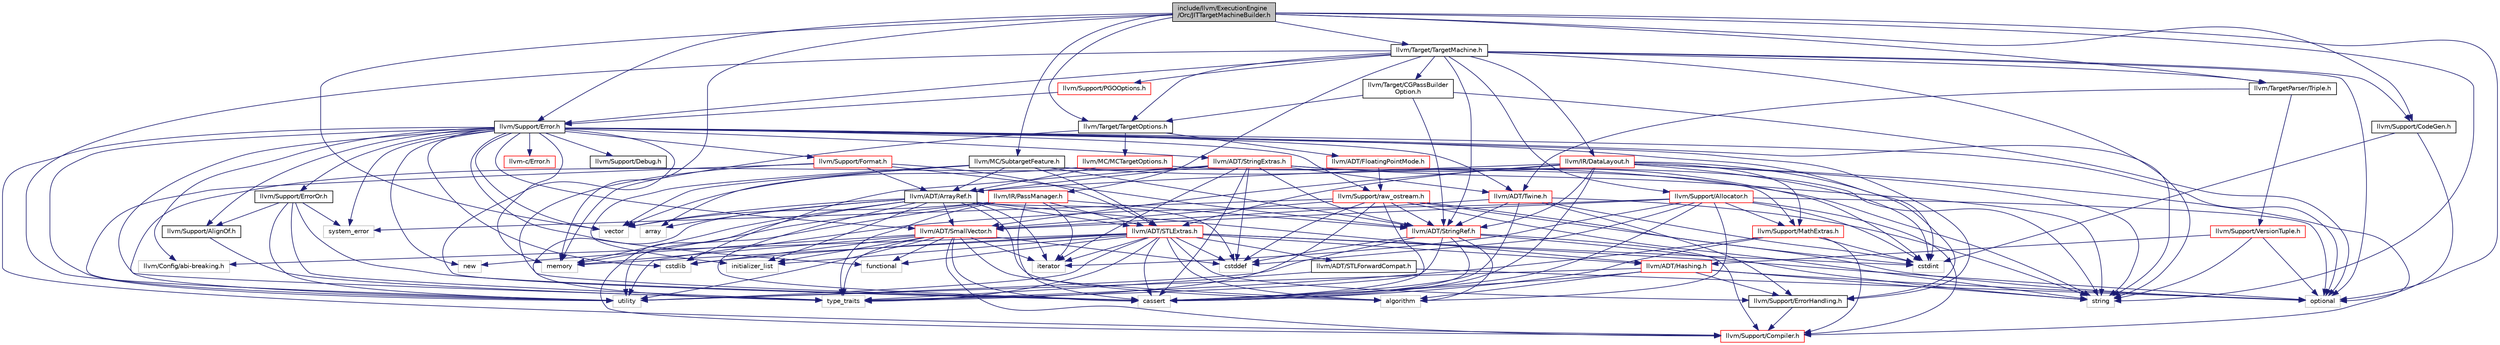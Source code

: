 digraph "include/llvm/ExecutionEngine/Orc/JITTargetMachineBuilder.h"
{
 // LATEX_PDF_SIZE
  bgcolor="transparent";
  edge [fontname="Helvetica",fontsize="10",labelfontname="Helvetica",labelfontsize="10"];
  node [fontname="Helvetica",fontsize="10",shape=record];
  Node1 [label="include/llvm/ExecutionEngine\l/Orc/JITTargetMachineBuilder.h",height=0.2,width=0.4,color="black", fillcolor="grey75", style="filled", fontcolor="black",tooltip=" "];
  Node1 -> Node2 [color="midnightblue",fontsize="10",style="solid",fontname="Helvetica"];
  Node2 [label="llvm/MC/SubtargetFeature.h",height=0.2,width=0.4,color="black",URL="$SubtargetFeature_8h.html",tooltip=" "];
  Node2 -> Node3 [color="midnightblue",fontsize="10",style="solid",fontname="Helvetica"];
  Node3 [label="llvm/ADT/ArrayRef.h",height=0.2,width=0.4,color="black",URL="$ArrayRef_8h.html",tooltip=" "];
  Node3 -> Node4 [color="midnightblue",fontsize="10",style="solid",fontname="Helvetica"];
  Node4 [label="llvm/ADT/Hashing.h",height=0.2,width=0.4,color="red",URL="$Hashing_8h.html",tooltip=" "];
  Node4 -> Node10 [color="midnightblue",fontsize="10",style="solid",fontname="Helvetica"];
  Node10 [label="llvm/Support/ErrorHandling.h",height=0.2,width=0.4,color="black",URL="$Support_2ErrorHandling_8h.html",tooltip=" "];
  Node10 -> Node11 [color="midnightblue",fontsize="10",style="solid",fontname="Helvetica"];
  Node11 [label="llvm/Support/Compiler.h",height=0.2,width=0.4,color="red",URL="$Compiler_8h.html",tooltip=" "];
  Node4 -> Node24 [color="midnightblue",fontsize="10",style="solid",fontname="Helvetica"];
  Node24 [label="algorithm",height=0.2,width=0.4,color="grey75",tooltip=" "];
  Node4 -> Node25 [color="midnightblue",fontsize="10",style="solid",fontname="Helvetica"];
  Node25 [label="cassert",height=0.2,width=0.4,color="grey75",tooltip=" "];
  Node4 -> Node26 [color="midnightblue",fontsize="10",style="solid",fontname="Helvetica"];
  Node26 [label="optional",height=0.2,width=0.4,color="grey75",tooltip=" "];
  Node4 -> Node27 [color="midnightblue",fontsize="10",style="solid",fontname="Helvetica"];
  Node27 [label="string",height=0.2,width=0.4,color="grey75",tooltip=" "];
  Node4 -> Node23 [color="midnightblue",fontsize="10",style="solid",fontname="Helvetica"];
  Node23 [label="utility",height=0.2,width=0.4,color="grey75",tooltip=" "];
  Node3 -> Node29 [color="midnightblue",fontsize="10",style="solid",fontname="Helvetica"];
  Node29 [label="llvm/ADT/SmallVector.h",height=0.2,width=0.4,color="red",URL="$SmallVector_8h.html",tooltip=" "];
  Node29 -> Node11 [color="midnightblue",fontsize="10",style="solid",fontname="Helvetica"];
  Node29 -> Node24 [color="midnightblue",fontsize="10",style="solid",fontname="Helvetica"];
  Node29 -> Node25 [color="midnightblue",fontsize="10",style="solid",fontname="Helvetica"];
  Node29 -> Node20 [color="midnightblue",fontsize="10",style="solid",fontname="Helvetica"];
  Node20 [label="cstddef",height=0.2,width=0.4,color="grey75",tooltip=" "];
  Node29 -> Node30 [color="midnightblue",fontsize="10",style="solid",fontname="Helvetica"];
  Node30 [label="cstdlib",height=0.2,width=0.4,color="grey75",tooltip=" "];
  Node29 -> Node31 [color="midnightblue",fontsize="10",style="solid",fontname="Helvetica"];
  Node31 [label="functional",height=0.2,width=0.4,color="grey75",tooltip=" "];
  Node29 -> Node32 [color="midnightblue",fontsize="10",style="solid",fontname="Helvetica"];
  Node32 [label="initializer_list",height=0.2,width=0.4,color="grey75",tooltip=" "];
  Node29 -> Node33 [color="midnightblue",fontsize="10",style="solid",fontname="Helvetica"];
  Node33 [label="iterator",height=0.2,width=0.4,color="grey75",tooltip=" "];
  Node29 -> Node34 [color="midnightblue",fontsize="10",style="solid",fontname="Helvetica"];
  Node34 [label="memory",height=0.2,width=0.4,color="grey75",tooltip=" "];
  Node29 -> Node35 [color="midnightblue",fontsize="10",style="solid",fontname="Helvetica"];
  Node35 [label="new",height=0.2,width=0.4,color="grey75",tooltip=" "];
  Node29 -> Node18 [color="midnightblue",fontsize="10",style="solid",fontname="Helvetica"];
  Node18 [label="type_traits",height=0.2,width=0.4,color="grey75",tooltip=" "];
  Node29 -> Node23 [color="midnightblue",fontsize="10",style="solid",fontname="Helvetica"];
  Node3 -> Node36 [color="midnightblue",fontsize="10",style="solid",fontname="Helvetica"];
  Node36 [label="llvm/ADT/STLExtras.h",height=0.2,width=0.4,color="red",URL="$STLExtras_8h.html",tooltip=" "];
  Node36 -> Node4 [color="midnightblue",fontsize="10",style="solid",fontname="Helvetica"];
  Node36 -> Node37 [color="midnightblue",fontsize="10",style="solid",fontname="Helvetica"];
  Node37 [label="llvm/ADT/STLForwardCompat.h",height=0.2,width=0.4,color="black",URL="$STLForwardCompat_8h.html",tooltip=" "];
  Node37 -> Node26 [color="midnightblue",fontsize="10",style="solid",fontname="Helvetica"];
  Node37 -> Node18 [color="midnightblue",fontsize="10",style="solid",fontname="Helvetica"];
  Node36 -> Node42 [color="midnightblue",fontsize="10",style="solid",fontname="Helvetica"];
  Node42 [label="llvm/Config/abi-breaking.h",height=0.2,width=0.4,color="grey75",tooltip=" "];
  Node36 -> Node10 [color="midnightblue",fontsize="10",style="solid",fontname="Helvetica"];
  Node36 -> Node24 [color="midnightblue",fontsize="10",style="solid",fontname="Helvetica"];
  Node36 -> Node25 [color="midnightblue",fontsize="10",style="solid",fontname="Helvetica"];
  Node36 -> Node20 [color="midnightblue",fontsize="10",style="solid",fontname="Helvetica"];
  Node36 -> Node16 [color="midnightblue",fontsize="10",style="solid",fontname="Helvetica"];
  Node16 [label="cstdint",height=0.2,width=0.4,color="grey75",tooltip=" "];
  Node36 -> Node30 [color="midnightblue",fontsize="10",style="solid",fontname="Helvetica"];
  Node36 -> Node31 [color="midnightblue",fontsize="10",style="solid",fontname="Helvetica"];
  Node36 -> Node32 [color="midnightblue",fontsize="10",style="solid",fontname="Helvetica"];
  Node36 -> Node33 [color="midnightblue",fontsize="10",style="solid",fontname="Helvetica"];
  Node36 -> Node34 [color="midnightblue",fontsize="10",style="solid",fontname="Helvetica"];
  Node36 -> Node26 [color="midnightblue",fontsize="10",style="solid",fontname="Helvetica"];
  Node36 -> Node18 [color="midnightblue",fontsize="10",style="solid",fontname="Helvetica"];
  Node36 -> Node23 [color="midnightblue",fontsize="10",style="solid",fontname="Helvetica"];
  Node3 -> Node11 [color="midnightblue",fontsize="10",style="solid",fontname="Helvetica"];
  Node3 -> Node24 [color="midnightblue",fontsize="10",style="solid",fontname="Helvetica"];
  Node3 -> Node43 [color="midnightblue",fontsize="10",style="solid",fontname="Helvetica"];
  Node43 [label="array",height=0.2,width=0.4,color="grey75",tooltip=" "];
  Node3 -> Node25 [color="midnightblue",fontsize="10",style="solid",fontname="Helvetica"];
  Node3 -> Node20 [color="midnightblue",fontsize="10",style="solid",fontname="Helvetica"];
  Node3 -> Node32 [color="midnightblue",fontsize="10",style="solid",fontname="Helvetica"];
  Node3 -> Node33 [color="midnightblue",fontsize="10",style="solid",fontname="Helvetica"];
  Node3 -> Node34 [color="midnightblue",fontsize="10",style="solid",fontname="Helvetica"];
  Node3 -> Node18 [color="midnightblue",fontsize="10",style="solid",fontname="Helvetica"];
  Node3 -> Node44 [color="midnightblue",fontsize="10",style="solid",fontname="Helvetica"];
  Node44 [label="vector",height=0.2,width=0.4,color="grey75",tooltip=" "];
  Node2 -> Node36 [color="midnightblue",fontsize="10",style="solid",fontname="Helvetica"];
  Node2 -> Node45 [color="midnightblue",fontsize="10",style="solid",fontname="Helvetica"];
  Node45 [label="llvm/ADT/StringRef.h",height=0.2,width=0.4,color="red",URL="$StringRef_8h.html",tooltip=" "];
  Node45 -> Node11 [color="midnightblue",fontsize="10",style="solid",fontname="Helvetica"];
  Node45 -> Node24 [color="midnightblue",fontsize="10",style="solid",fontname="Helvetica"];
  Node45 -> Node25 [color="midnightblue",fontsize="10",style="solid",fontname="Helvetica"];
  Node45 -> Node20 [color="midnightblue",fontsize="10",style="solid",fontname="Helvetica"];
  Node45 -> Node27 [color="midnightblue",fontsize="10",style="solid",fontname="Helvetica"];
  Node45 -> Node18 [color="midnightblue",fontsize="10",style="solid",fontname="Helvetica"];
  Node45 -> Node23 [color="midnightblue",fontsize="10",style="solid",fontname="Helvetica"];
  Node2 -> Node49 [color="midnightblue",fontsize="10",style="solid",fontname="Helvetica"];
  Node49 [label="llvm/Support/MathExtras.h",height=0.2,width=0.4,color="red",URL="$MathExtras_8h.html",tooltip=" "];
  Node49 -> Node11 [color="midnightblue",fontsize="10",style="solid",fontname="Helvetica"];
  Node49 -> Node25 [color="midnightblue",fontsize="10",style="solid",fontname="Helvetica"];
  Node49 -> Node16 [color="midnightblue",fontsize="10",style="solid",fontname="Helvetica"];
  Node49 -> Node18 [color="midnightblue",fontsize="10",style="solid",fontname="Helvetica"];
  Node2 -> Node43 [color="midnightblue",fontsize="10",style="solid",fontname="Helvetica"];
  Node2 -> Node32 [color="midnightblue",fontsize="10",style="solid",fontname="Helvetica"];
  Node2 -> Node27 [color="midnightblue",fontsize="10",style="solid",fontname="Helvetica"];
  Node2 -> Node44 [color="midnightblue",fontsize="10",style="solid",fontname="Helvetica"];
  Node1 -> Node51 [color="midnightblue",fontsize="10",style="solid",fontname="Helvetica"];
  Node51 [label="llvm/Support/CodeGen.h",height=0.2,width=0.4,color="black",URL="$CodeGen_8h.html",tooltip=" "];
  Node51 -> Node16 [color="midnightblue",fontsize="10",style="solid",fontname="Helvetica"];
  Node51 -> Node26 [color="midnightblue",fontsize="10",style="solid",fontname="Helvetica"];
  Node1 -> Node52 [color="midnightblue",fontsize="10",style="solid",fontname="Helvetica"];
  Node52 [label="llvm/Support/Error.h",height=0.2,width=0.4,color="black",URL="$Support_2Error_8h.html",tooltip=" "];
  Node52 -> Node53 [color="midnightblue",fontsize="10",style="solid",fontname="Helvetica"];
  Node53 [label="llvm-c/Error.h",height=0.2,width=0.4,color="red",URL="$c_2Error_8h.html",tooltip=" "];
  Node52 -> Node29 [color="midnightblue",fontsize="10",style="solid",fontname="Helvetica"];
  Node52 -> Node55 [color="midnightblue",fontsize="10",style="solid",fontname="Helvetica"];
  Node55 [label="llvm/ADT/StringExtras.h",height=0.2,width=0.4,color="red",URL="$StringExtras_8h.html",tooltip=" "];
  Node55 -> Node3 [color="midnightblue",fontsize="10",style="solid",fontname="Helvetica"];
  Node55 -> Node45 [color="midnightblue",fontsize="10",style="solid",fontname="Helvetica"];
  Node55 -> Node59 [color="midnightblue",fontsize="10",style="solid",fontname="Helvetica"];
  Node59 [label="llvm/ADT/Twine.h",height=0.2,width=0.4,color="red",URL="$Twine_8h.html",tooltip=" "];
  Node59 -> Node29 [color="midnightblue",fontsize="10",style="solid",fontname="Helvetica"];
  Node59 -> Node45 [color="midnightblue",fontsize="10",style="solid",fontname="Helvetica"];
  Node59 -> Node10 [color="midnightblue",fontsize="10",style="solid",fontname="Helvetica"];
  Node59 -> Node25 [color="midnightblue",fontsize="10",style="solid",fontname="Helvetica"];
  Node59 -> Node16 [color="midnightblue",fontsize="10",style="solid",fontname="Helvetica"];
  Node59 -> Node27 [color="midnightblue",fontsize="10",style="solid",fontname="Helvetica"];
  Node55 -> Node25 [color="midnightblue",fontsize="10",style="solid",fontname="Helvetica"];
  Node55 -> Node20 [color="midnightblue",fontsize="10",style="solid",fontname="Helvetica"];
  Node55 -> Node16 [color="midnightblue",fontsize="10",style="solid",fontname="Helvetica"];
  Node55 -> Node30 [color="midnightblue",fontsize="10",style="solid",fontname="Helvetica"];
  Node55 -> Node33 [color="midnightblue",fontsize="10",style="solid",fontname="Helvetica"];
  Node55 -> Node27 [color="midnightblue",fontsize="10",style="solid",fontname="Helvetica"];
  Node55 -> Node23 [color="midnightblue",fontsize="10",style="solid",fontname="Helvetica"];
  Node52 -> Node59 [color="midnightblue",fontsize="10",style="solid",fontname="Helvetica"];
  Node52 -> Node42 [color="midnightblue",fontsize="10",style="solid",fontname="Helvetica"];
  Node52 -> Node60 [color="midnightblue",fontsize="10",style="solid",fontname="Helvetica"];
  Node60 [label="llvm/Support/AlignOf.h",height=0.2,width=0.4,color="black",URL="$AlignOf_8h.html",tooltip=" "];
  Node60 -> Node18 [color="midnightblue",fontsize="10",style="solid",fontname="Helvetica"];
  Node52 -> Node11 [color="midnightblue",fontsize="10",style="solid",fontname="Helvetica"];
  Node52 -> Node61 [color="midnightblue",fontsize="10",style="solid",fontname="Helvetica"];
  Node61 [label="llvm/Support/Debug.h",height=0.2,width=0.4,color="black",URL="$Debug_8h.html",tooltip=" "];
  Node52 -> Node10 [color="midnightblue",fontsize="10",style="solid",fontname="Helvetica"];
  Node52 -> Node62 [color="midnightblue",fontsize="10",style="solid",fontname="Helvetica"];
  Node62 [label="llvm/Support/ErrorOr.h",height=0.2,width=0.4,color="black",URL="$ErrorOr_8h.html",tooltip=" "];
  Node62 -> Node60 [color="midnightblue",fontsize="10",style="solid",fontname="Helvetica"];
  Node62 -> Node25 [color="midnightblue",fontsize="10",style="solid",fontname="Helvetica"];
  Node62 -> Node63 [color="midnightblue",fontsize="10",style="solid",fontname="Helvetica"];
  Node63 [label="system_error",height=0.2,width=0.4,color="grey75",tooltip=" "];
  Node62 -> Node18 [color="midnightblue",fontsize="10",style="solid",fontname="Helvetica"];
  Node62 -> Node23 [color="midnightblue",fontsize="10",style="solid",fontname="Helvetica"];
  Node52 -> Node64 [color="midnightblue",fontsize="10",style="solid",fontname="Helvetica"];
  Node64 [label="llvm/Support/Format.h",height=0.2,width=0.4,color="red",URL="$Format_8h.html",tooltip=" "];
  Node64 -> Node3 [color="midnightblue",fontsize="10",style="solid",fontname="Helvetica"];
  Node64 -> Node36 [color="midnightblue",fontsize="10",style="solid",fontname="Helvetica"];
  Node64 -> Node45 [color="midnightblue",fontsize="10",style="solid",fontname="Helvetica"];
  Node64 -> Node25 [color="midnightblue",fontsize="10",style="solid",fontname="Helvetica"];
  Node64 -> Node23 [color="midnightblue",fontsize="10",style="solid",fontname="Helvetica"];
  Node52 -> Node66 [color="midnightblue",fontsize="10",style="solid",fontname="Helvetica"];
  Node66 [label="llvm/Support/raw_ostream.h",height=0.2,width=0.4,color="red",URL="$raw__ostream_8h.html",tooltip=" "];
  Node66 -> Node29 [color="midnightblue",fontsize="10",style="solid",fontname="Helvetica"];
  Node66 -> Node45 [color="midnightblue",fontsize="10",style="solid",fontname="Helvetica"];
  Node66 -> Node25 [color="midnightblue",fontsize="10",style="solid",fontname="Helvetica"];
  Node66 -> Node20 [color="midnightblue",fontsize="10",style="solid",fontname="Helvetica"];
  Node66 -> Node16 [color="midnightblue",fontsize="10",style="solid",fontname="Helvetica"];
  Node66 -> Node26 [color="midnightblue",fontsize="10",style="solid",fontname="Helvetica"];
  Node66 -> Node27 [color="midnightblue",fontsize="10",style="solid",fontname="Helvetica"];
  Node66 -> Node63 [color="midnightblue",fontsize="10",style="solid",fontname="Helvetica"];
  Node66 -> Node18 [color="midnightblue",fontsize="10",style="solid",fontname="Helvetica"];
  Node52 -> Node25 [color="midnightblue",fontsize="10",style="solid",fontname="Helvetica"];
  Node52 -> Node16 [color="midnightblue",fontsize="10",style="solid",fontname="Helvetica"];
  Node52 -> Node30 [color="midnightblue",fontsize="10",style="solid",fontname="Helvetica"];
  Node52 -> Node31 [color="midnightblue",fontsize="10",style="solid",fontname="Helvetica"];
  Node52 -> Node34 [color="midnightblue",fontsize="10",style="solid",fontname="Helvetica"];
  Node52 -> Node35 [color="midnightblue",fontsize="10",style="solid",fontname="Helvetica"];
  Node52 -> Node26 [color="midnightblue",fontsize="10",style="solid",fontname="Helvetica"];
  Node52 -> Node27 [color="midnightblue",fontsize="10",style="solid",fontname="Helvetica"];
  Node52 -> Node63 [color="midnightblue",fontsize="10",style="solid",fontname="Helvetica"];
  Node52 -> Node18 [color="midnightblue",fontsize="10",style="solid",fontname="Helvetica"];
  Node52 -> Node23 [color="midnightblue",fontsize="10",style="solid",fontname="Helvetica"];
  Node52 -> Node44 [color="midnightblue",fontsize="10",style="solid",fontname="Helvetica"];
  Node1 -> Node67 [color="midnightblue",fontsize="10",style="solid",fontname="Helvetica"];
  Node67 [label="llvm/Target/TargetMachine.h",height=0.2,width=0.4,color="black",URL="$Target_2TargetMachine_8h.html",tooltip=" "];
  Node67 -> Node45 [color="midnightblue",fontsize="10",style="solid",fontname="Helvetica"];
  Node67 -> Node68 [color="midnightblue",fontsize="10",style="solid",fontname="Helvetica"];
  Node68 [label="llvm/IR/DataLayout.h",height=0.2,width=0.4,color="red",URL="$DataLayout_8h.html",tooltip=" "];
  Node68 -> Node3 [color="midnightblue",fontsize="10",style="solid",fontname="Helvetica"];
  Node68 -> Node36 [color="midnightblue",fontsize="10",style="solid",fontname="Helvetica"];
  Node68 -> Node29 [color="midnightblue",fontsize="10",style="solid",fontname="Helvetica"];
  Node68 -> Node45 [color="midnightblue",fontsize="10",style="solid",fontname="Helvetica"];
  Node68 -> Node11 [color="midnightblue",fontsize="10",style="solid",fontname="Helvetica"];
  Node68 -> Node10 [color="midnightblue",fontsize="10",style="solid",fontname="Helvetica"];
  Node68 -> Node49 [color="midnightblue",fontsize="10",style="solid",fontname="Helvetica"];
  Node68 -> Node25 [color="midnightblue",fontsize="10",style="solid",fontname="Helvetica"];
  Node68 -> Node16 [color="midnightblue",fontsize="10",style="solid",fontname="Helvetica"];
  Node68 -> Node27 [color="midnightblue",fontsize="10",style="solid",fontname="Helvetica"];
  Node67 -> Node77 [color="midnightblue",fontsize="10",style="solid",fontname="Helvetica"];
  Node77 [label="llvm/IR/PassManager.h",height=0.2,width=0.4,color="red",URL="$PassManager_8h.html",tooltip=" "];
  Node77 -> Node36 [color="midnightblue",fontsize="10",style="solid",fontname="Helvetica"];
  Node77 -> Node45 [color="midnightblue",fontsize="10",style="solid",fontname="Helvetica"];
  Node77 -> Node25 [color="midnightblue",fontsize="10",style="solid",fontname="Helvetica"];
  Node77 -> Node33 [color="midnightblue",fontsize="10",style="solid",fontname="Helvetica"];
  Node77 -> Node34 [color="midnightblue",fontsize="10",style="solid",fontname="Helvetica"];
  Node77 -> Node18 [color="midnightblue",fontsize="10",style="solid",fontname="Helvetica"];
  Node77 -> Node23 [color="midnightblue",fontsize="10",style="solid",fontname="Helvetica"];
  Node77 -> Node44 [color="midnightblue",fontsize="10",style="solid",fontname="Helvetica"];
  Node67 -> Node142 [color="midnightblue",fontsize="10",style="solid",fontname="Helvetica"];
  Node142 [label="llvm/Support/Allocator.h",height=0.2,width=0.4,color="red",URL="$Allocator_8h.html",tooltip=" "];
  Node142 -> Node29 [color="midnightblue",fontsize="10",style="solid",fontname="Helvetica"];
  Node142 -> Node11 [color="midnightblue",fontsize="10",style="solid",fontname="Helvetica"];
  Node142 -> Node49 [color="midnightblue",fontsize="10",style="solid",fontname="Helvetica"];
  Node142 -> Node24 [color="midnightblue",fontsize="10",style="solid",fontname="Helvetica"];
  Node142 -> Node25 [color="midnightblue",fontsize="10",style="solid",fontname="Helvetica"];
  Node142 -> Node20 [color="midnightblue",fontsize="10",style="solid",fontname="Helvetica"];
  Node142 -> Node16 [color="midnightblue",fontsize="10",style="solid",fontname="Helvetica"];
  Node142 -> Node33 [color="midnightblue",fontsize="10",style="solid",fontname="Helvetica"];
  Node142 -> Node26 [color="midnightblue",fontsize="10",style="solid",fontname="Helvetica"];
  Node142 -> Node23 [color="midnightblue",fontsize="10",style="solid",fontname="Helvetica"];
  Node67 -> Node51 [color="midnightblue",fontsize="10",style="solid",fontname="Helvetica"];
  Node67 -> Node52 [color="midnightblue",fontsize="10",style="solid",fontname="Helvetica"];
  Node67 -> Node143 [color="midnightblue",fontsize="10",style="solid",fontname="Helvetica"];
  Node143 [label="llvm/Support/PGOOptions.h",height=0.2,width=0.4,color="red",URL="$PGOOptions_8h.html",tooltip=" "];
  Node143 -> Node52 [color="midnightblue",fontsize="10",style="solid",fontname="Helvetica"];
  Node67 -> Node146 [color="midnightblue",fontsize="10",style="solid",fontname="Helvetica"];
  Node146 [label="llvm/Target/CGPassBuilder\lOption.h",height=0.2,width=0.4,color="black",URL="$CGPassBuilderOption_8h.html",tooltip=" "];
  Node146 -> Node45 [color="midnightblue",fontsize="10",style="solid",fontname="Helvetica"];
  Node146 -> Node147 [color="midnightblue",fontsize="10",style="solid",fontname="Helvetica"];
  Node147 [label="llvm/Target/TargetOptions.h",height=0.2,width=0.4,color="black",URL="$TargetOptions_8h.html",tooltip=" "];
  Node147 -> Node148 [color="midnightblue",fontsize="10",style="solid",fontname="Helvetica"];
  Node148 [label="llvm/ADT/FloatingPointMode.h",height=0.2,width=0.4,color="red",URL="$FloatingPointMode_8h.html",tooltip=" "];
  Node148 -> Node66 [color="midnightblue",fontsize="10",style="solid",fontname="Helvetica"];
  Node147 -> Node150 [color="midnightblue",fontsize="10",style="solid",fontname="Helvetica"];
  Node150 [label="llvm/MC/MCTargetOptions.h",height=0.2,width=0.4,color="red",URL="$MCTargetOptions_8h.html",tooltip=" "];
  Node150 -> Node3 [color="midnightblue",fontsize="10",style="solid",fontname="Helvetica"];
  Node150 -> Node27 [color="midnightblue",fontsize="10",style="solid",fontname="Helvetica"];
  Node150 -> Node44 [color="midnightblue",fontsize="10",style="solid",fontname="Helvetica"];
  Node147 -> Node34 [color="midnightblue",fontsize="10",style="solid",fontname="Helvetica"];
  Node146 -> Node26 [color="midnightblue",fontsize="10",style="solid",fontname="Helvetica"];
  Node67 -> Node147 [color="midnightblue",fontsize="10",style="solid",fontname="Helvetica"];
  Node67 -> Node152 [color="midnightblue",fontsize="10",style="solid",fontname="Helvetica"];
  Node152 [label="llvm/TargetParser/Triple.h",height=0.2,width=0.4,color="black",URL="$Triple_8h.html",tooltip=" "];
  Node152 -> Node59 [color="midnightblue",fontsize="10",style="solid",fontname="Helvetica"];
  Node152 -> Node153 [color="midnightblue",fontsize="10",style="solid",fontname="Helvetica"];
  Node153 [label="llvm/Support/VersionTuple.h",height=0.2,width=0.4,color="red",URL="$VersionTuple_8h.html",tooltip=" "];
  Node153 -> Node4 [color="midnightblue",fontsize="10",style="solid",fontname="Helvetica"];
  Node153 -> Node26 [color="midnightblue",fontsize="10",style="solid",fontname="Helvetica"];
  Node153 -> Node27 [color="midnightblue",fontsize="10",style="solid",fontname="Helvetica"];
  Node67 -> Node26 [color="midnightblue",fontsize="10",style="solid",fontname="Helvetica"];
  Node67 -> Node27 [color="midnightblue",fontsize="10",style="solid",fontname="Helvetica"];
  Node67 -> Node23 [color="midnightblue",fontsize="10",style="solid",fontname="Helvetica"];
  Node1 -> Node147 [color="midnightblue",fontsize="10",style="solid",fontname="Helvetica"];
  Node1 -> Node152 [color="midnightblue",fontsize="10",style="solid",fontname="Helvetica"];
  Node1 -> Node34 [color="midnightblue",fontsize="10",style="solid",fontname="Helvetica"];
  Node1 -> Node26 [color="midnightblue",fontsize="10",style="solid",fontname="Helvetica"];
  Node1 -> Node27 [color="midnightblue",fontsize="10",style="solid",fontname="Helvetica"];
  Node1 -> Node44 [color="midnightblue",fontsize="10",style="solid",fontname="Helvetica"];
}
